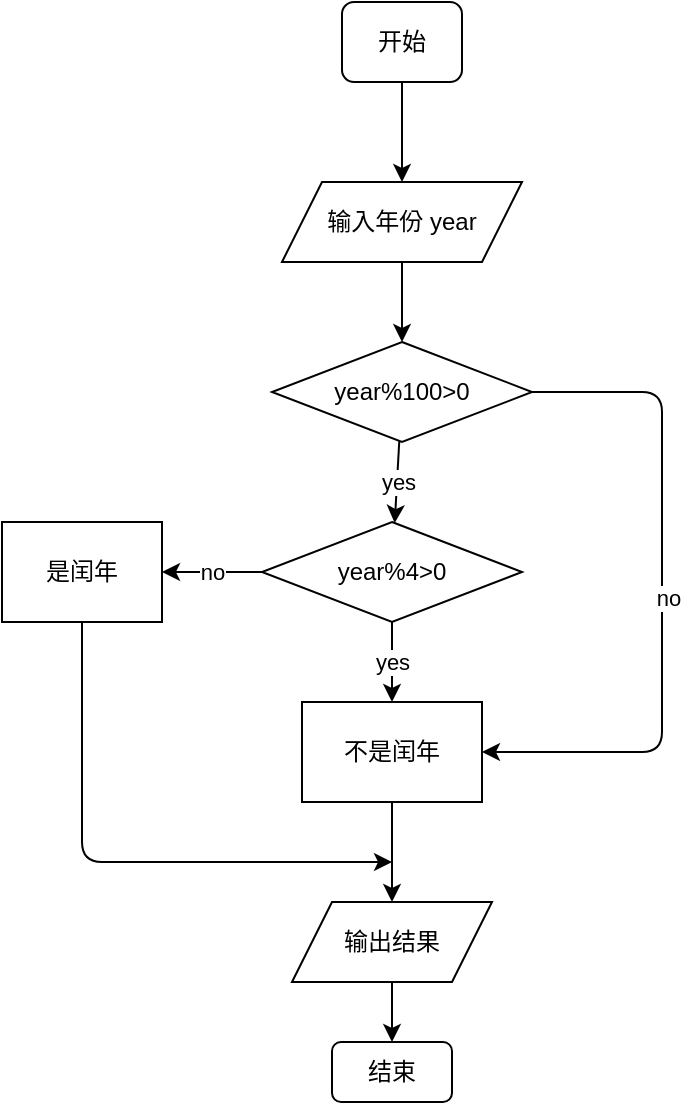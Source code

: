 <mxfile>
    <diagram id="Kowcbjy8tSGlvzfasJlD" name="第 1 页">
        <mxGraphModel dx="724" dy="602" grid="1" gridSize="10" guides="1" tooltips="1" connect="1" arrows="1" fold="1" page="1" pageScale="1" pageWidth="827" pageHeight="1169" math="0" shadow="0">
            <root>
                <mxCell id="0"/>
                <mxCell id="1" parent="0"/>
                <mxCell id="10" value="" style="edgeStyle=none;html=1;" parent="1" source="7" target="8" edge="1">
                    <mxGeometry relative="1" as="geometry"/>
                </mxCell>
                <mxCell id="7" value="&lt;div&gt;&lt;span&gt;输入年份 year&lt;/span&gt;&lt;/div&gt;" style="shape=parallelogram;perimeter=parallelogramPerimeter;whiteSpace=wrap;html=1;fixedSize=1;" parent="1" vertex="1">
                    <mxGeometry x="370" y="160" width="120" height="40" as="geometry"/>
                </mxCell>
                <mxCell id="29" value="yes" style="edgeStyle=none;html=1;" edge="1" parent="1" source="8" target="15">
                    <mxGeometry relative="1" as="geometry"/>
                </mxCell>
                <mxCell id="40" style="edgeStyle=none;html=1;exitX=1;exitY=0.5;exitDx=0;exitDy=0;entryX=1;entryY=0.5;entryDx=0;entryDy=0;" edge="1" parent="1" source="8" target="17">
                    <mxGeometry relative="1" as="geometry">
                        <mxPoint x="430" y="490" as="targetPoint"/>
                        <Array as="points">
                            <mxPoint x="560" y="265"/>
                            <mxPoint x="560" y="445"/>
                        </Array>
                    </mxGeometry>
                </mxCell>
                <mxCell id="41" value="no" style="edgeLabel;html=1;align=center;verticalAlign=middle;resizable=0;points=[];" vertex="1" connectable="0" parent="40">
                    <mxGeometry y="3" relative="1" as="geometry">
                        <mxPoint as="offset"/>
                    </mxGeometry>
                </mxCell>
                <mxCell id="8" value="year%100&amp;gt;0" style="rhombus;whiteSpace=wrap;html=1;" parent="1" vertex="1">
                    <mxGeometry x="365" y="240" width="130" height="50" as="geometry"/>
                </mxCell>
                <mxCell id="30" value="yes" style="edgeStyle=none;html=1;" edge="1" parent="1" source="15" target="17">
                    <mxGeometry relative="1" as="geometry"/>
                </mxCell>
                <mxCell id="37" value="no" style="edgeStyle=none;html=1;entryX=1;entryY=0.5;entryDx=0;entryDy=0;" edge="1" parent="1" source="15" target="18">
                    <mxGeometry relative="1" as="geometry"/>
                </mxCell>
                <mxCell id="15" value="year%4&amp;gt;0" style="rhombus;whiteSpace=wrap;html=1;" parent="1" vertex="1">
                    <mxGeometry x="360" y="330" width="130" height="50" as="geometry"/>
                </mxCell>
                <mxCell id="23" value="" style="edgeStyle=none;html=1;" parent="1" source="17" target="22" edge="1">
                    <mxGeometry relative="1" as="geometry"/>
                </mxCell>
                <mxCell id="17" value="不是闰年" style="rounded=0;whiteSpace=wrap;html=1;" parent="1" vertex="1">
                    <mxGeometry x="380" y="420" width="90" height="50" as="geometry"/>
                </mxCell>
                <mxCell id="38" style="edgeStyle=none;html=1;" edge="1" parent="1" source="18">
                    <mxGeometry relative="1" as="geometry">
                        <mxPoint x="425" y="500" as="targetPoint"/>
                        <Array as="points">
                            <mxPoint x="270" y="500"/>
                        </Array>
                    </mxGeometry>
                </mxCell>
                <mxCell id="18" value="是闰年" style="rounded=0;whiteSpace=wrap;html=1;" parent="1" vertex="1">
                    <mxGeometry x="230" y="330" width="80" height="50" as="geometry"/>
                </mxCell>
                <mxCell id="43" value="" style="edgeStyle=none;html=1;" edge="1" parent="1" source="22" target="42">
                    <mxGeometry relative="1" as="geometry"/>
                </mxCell>
                <mxCell id="22" value="输出结果" style="shape=parallelogram;perimeter=parallelogramPerimeter;whiteSpace=wrap;html=1;fixedSize=1;" parent="1" vertex="1">
                    <mxGeometry x="375" y="520" width="100" height="40" as="geometry"/>
                </mxCell>
                <mxCell id="36" style="edgeStyle=none;html=1;entryX=0.5;entryY=0;entryDx=0;entryDy=0;" edge="1" parent="1" source="35" target="7">
                    <mxGeometry relative="1" as="geometry"/>
                </mxCell>
                <mxCell id="35" value="开始" style="rounded=1;whiteSpace=wrap;html=1;" vertex="1" parent="1">
                    <mxGeometry x="400" y="70" width="60" height="40" as="geometry"/>
                </mxCell>
                <mxCell id="42" value="结束" style="rounded=1;whiteSpace=wrap;html=1;" vertex="1" parent="1">
                    <mxGeometry x="395" y="590" width="60" height="30" as="geometry"/>
                </mxCell>
            </root>
        </mxGraphModel>
    </diagram>
</mxfile>